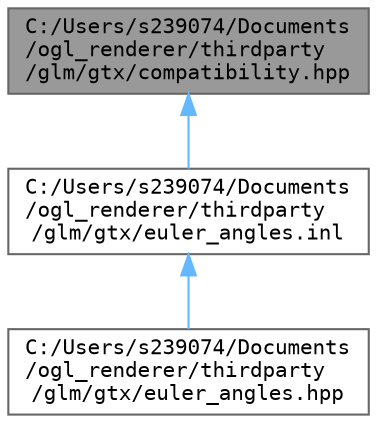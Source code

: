digraph "C:/Users/s239074/Documents/ogl_renderer/thirdparty/glm/gtx/compatibility.hpp"
{
 // LATEX_PDF_SIZE
  bgcolor="transparent";
  edge [fontname=Terminal,fontsize=10,labelfontname=Helvetica,labelfontsize=10];
  node [fontname=Terminal,fontsize=10,shape=box,height=0.2,width=0.4];
  Node1 [label="C:/Users/s239074/Documents\l/ogl_renderer/thirdparty\l/glm/gtx/compatibility.hpp",height=0.2,width=0.4,color="gray40", fillcolor="grey60", style="filled", fontcolor="black",tooltip=" "];
  Node1 -> Node2 [dir="back",color="steelblue1",style="solid"];
  Node2 [label="C:/Users/s239074/Documents\l/ogl_renderer/thirdparty\l/glm/gtx/euler_angles.inl",height=0.2,width=0.4,color="grey40", fillcolor="white", style="filled",URL="$euler__angles_8inl.html",tooltip=" "];
  Node2 -> Node3 [dir="back",color="steelblue1",style="solid"];
  Node3 [label="C:/Users/s239074/Documents\l/ogl_renderer/thirdparty\l/glm/gtx/euler_angles.hpp",height=0.2,width=0.4,color="grey40", fillcolor="white", style="filled",URL="$euler__angles_8hpp.html",tooltip=" "];
}
